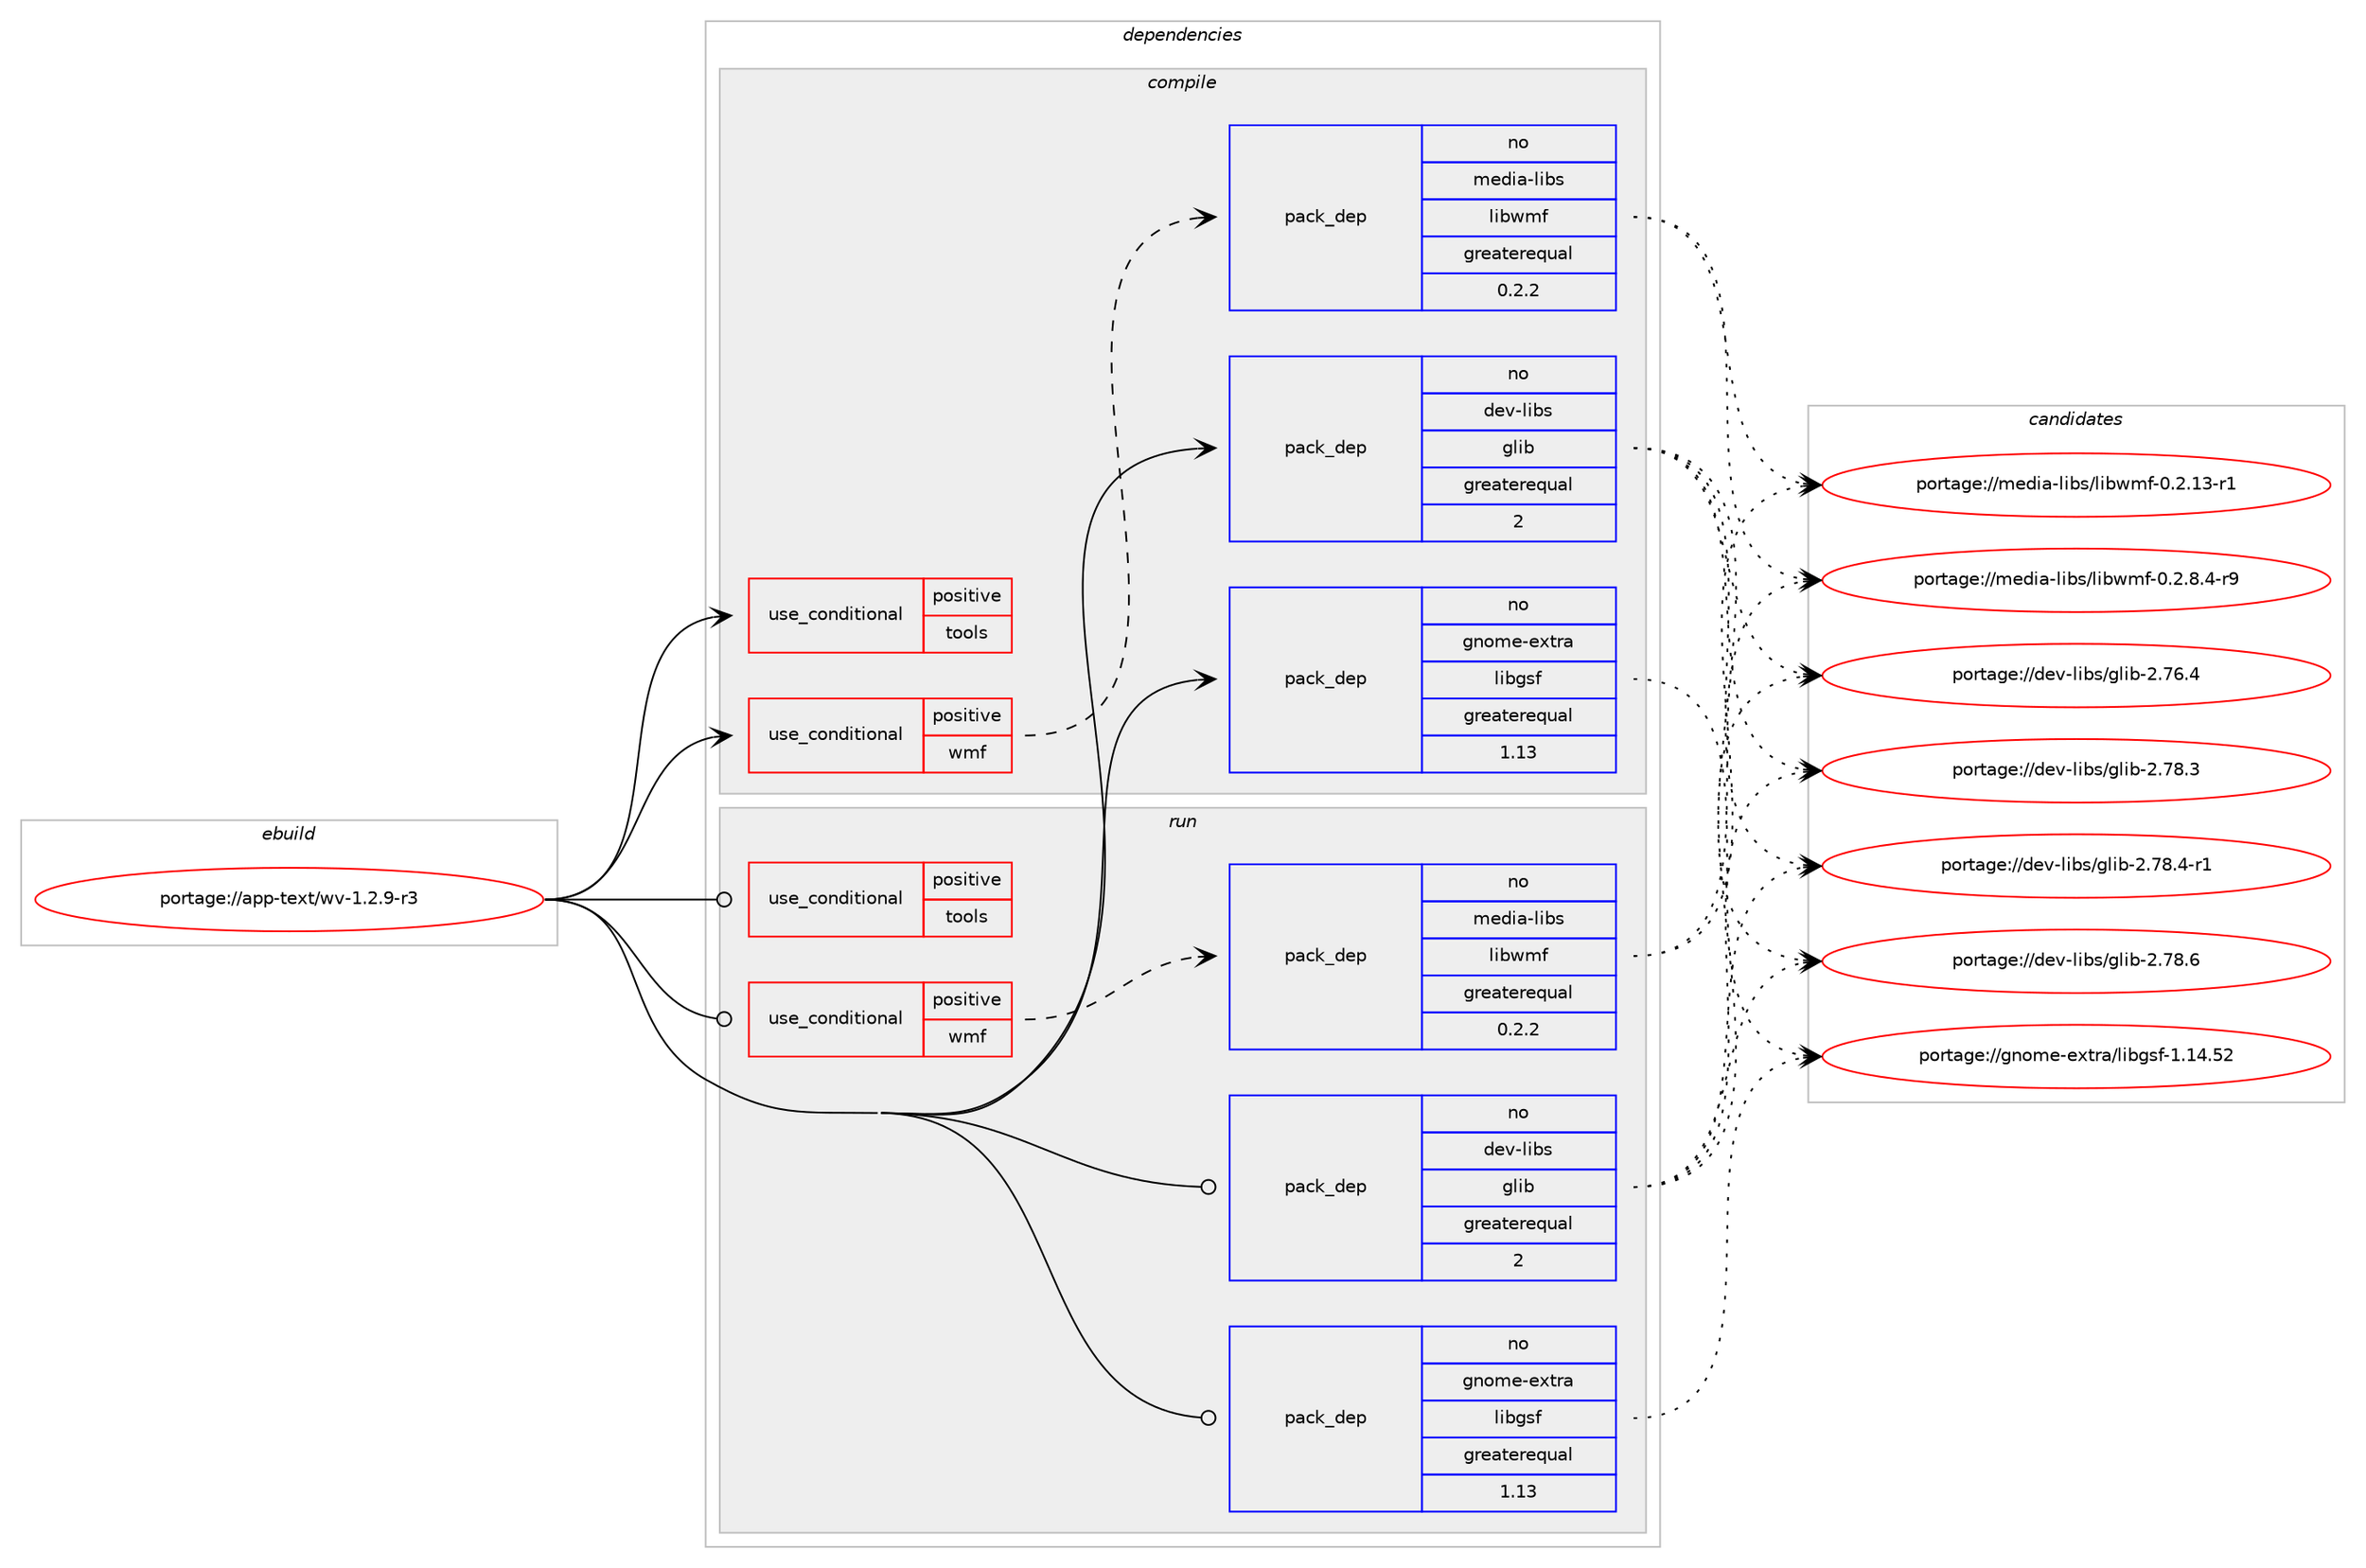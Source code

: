 digraph prolog {

# *************
# Graph options
# *************

newrank=true;
concentrate=true;
compound=true;
graph [rankdir=LR,fontname=Helvetica,fontsize=10,ranksep=1.5];#, ranksep=2.5, nodesep=0.2];
edge  [arrowhead=vee];
node  [fontname=Helvetica,fontsize=10];

# **********
# The ebuild
# **********

subgraph cluster_leftcol {
color=gray;
rank=same;
label=<<i>ebuild</i>>;
id [label="portage://app-text/wv-1.2.9-r3", color=red, width=4, href="../app-text/wv-1.2.9-r3.svg"];
}

# ****************
# The dependencies
# ****************

subgraph cluster_midcol {
color=gray;
label=<<i>dependencies</i>>;
subgraph cluster_compile {
fillcolor="#eeeeee";
style=filled;
label=<<i>compile</i>>;
subgraph cond15794 {
dependency27147 [label=<<TABLE BORDER="0" CELLBORDER="1" CELLSPACING="0" CELLPADDING="4"><TR><TD ROWSPAN="3" CELLPADDING="10">use_conditional</TD></TR><TR><TD>positive</TD></TR><TR><TD>tools</TD></TR></TABLE>>, shape=none, color=red];
# *** BEGIN UNKNOWN DEPENDENCY TYPE (TODO) ***
# dependency27147 -> package_dependency(portage://app-text/wv-1.2.9-r3,install,no,app-text,texlive-core,none,[,,],[],[])
# *** END UNKNOWN DEPENDENCY TYPE (TODO) ***

# *** BEGIN UNKNOWN DEPENDENCY TYPE (TODO) ***
# dependency27147 -> package_dependency(portage://app-text/wv-1.2.9-r3,install,no,dev-texlive,texlive-latex,none,[,,],[],[])
# *** END UNKNOWN DEPENDENCY TYPE (TODO) ***

}
id:e -> dependency27147:w [weight=20,style="solid",arrowhead="vee"];
subgraph cond15795 {
dependency27148 [label=<<TABLE BORDER="0" CELLBORDER="1" CELLSPACING="0" CELLPADDING="4"><TR><TD ROWSPAN="3" CELLPADDING="10">use_conditional</TD></TR><TR><TD>positive</TD></TR><TR><TD>wmf</TD></TR></TABLE>>, shape=none, color=red];
subgraph pack10867 {
dependency27149 [label=<<TABLE BORDER="0" CELLBORDER="1" CELLSPACING="0" CELLPADDING="4" WIDTH="220"><TR><TD ROWSPAN="6" CELLPADDING="30">pack_dep</TD></TR><TR><TD WIDTH="110">no</TD></TR><TR><TD>media-libs</TD></TR><TR><TD>libwmf</TD></TR><TR><TD>greaterequal</TD></TR><TR><TD>0.2.2</TD></TR></TABLE>>, shape=none, color=blue];
}
dependency27148:e -> dependency27149:w [weight=20,style="dashed",arrowhead="vee"];
}
id:e -> dependency27148:w [weight=20,style="solid",arrowhead="vee"];
subgraph pack10868 {
dependency27150 [label=<<TABLE BORDER="0" CELLBORDER="1" CELLSPACING="0" CELLPADDING="4" WIDTH="220"><TR><TD ROWSPAN="6" CELLPADDING="30">pack_dep</TD></TR><TR><TD WIDTH="110">no</TD></TR><TR><TD>dev-libs</TD></TR><TR><TD>glib</TD></TR><TR><TD>greaterequal</TD></TR><TR><TD>2</TD></TR></TABLE>>, shape=none, color=blue];
}
id:e -> dependency27150:w [weight=20,style="solid",arrowhead="vee"];
# *** BEGIN UNKNOWN DEPENDENCY TYPE (TODO) ***
# id -> package_dependency(portage://app-text/wv-1.2.9-r3,install,no,dev-libs,libxml2,none,[,,],[slot(2)],[])
# *** END UNKNOWN DEPENDENCY TYPE (TODO) ***

subgraph pack10869 {
dependency27151 [label=<<TABLE BORDER="0" CELLBORDER="1" CELLSPACING="0" CELLPADDING="4" WIDTH="220"><TR><TD ROWSPAN="6" CELLPADDING="30">pack_dep</TD></TR><TR><TD WIDTH="110">no</TD></TR><TR><TD>gnome-extra</TD></TR><TR><TD>libgsf</TD></TR><TR><TD>greaterequal</TD></TR><TR><TD>1.13</TD></TR></TABLE>>, shape=none, color=blue];
}
id:e -> dependency27151:w [weight=20,style="solid",arrowhead="vee"];
# *** BEGIN UNKNOWN DEPENDENCY TYPE (TODO) ***
# id -> package_dependency(portage://app-text/wv-1.2.9-r3,install,no,media-libs,libpng,none,[,,],[slot(0),equal],[])
# *** END UNKNOWN DEPENDENCY TYPE (TODO) ***

# *** BEGIN UNKNOWN DEPENDENCY TYPE (TODO) ***
# id -> package_dependency(portage://app-text/wv-1.2.9-r3,install,no,sys-libs,zlib,none,[,,],[],[])
# *** END UNKNOWN DEPENDENCY TYPE (TODO) ***

}
subgraph cluster_compileandrun {
fillcolor="#eeeeee";
style=filled;
label=<<i>compile and run</i>>;
}
subgraph cluster_run {
fillcolor="#eeeeee";
style=filled;
label=<<i>run</i>>;
subgraph cond15796 {
dependency27152 [label=<<TABLE BORDER="0" CELLBORDER="1" CELLSPACING="0" CELLPADDING="4"><TR><TD ROWSPAN="3" CELLPADDING="10">use_conditional</TD></TR><TR><TD>positive</TD></TR><TR><TD>tools</TD></TR></TABLE>>, shape=none, color=red];
# *** BEGIN UNKNOWN DEPENDENCY TYPE (TODO) ***
# dependency27152 -> package_dependency(portage://app-text/wv-1.2.9-r3,run,no,app-text,texlive-core,none,[,,],[],[])
# *** END UNKNOWN DEPENDENCY TYPE (TODO) ***

# *** BEGIN UNKNOWN DEPENDENCY TYPE (TODO) ***
# dependency27152 -> package_dependency(portage://app-text/wv-1.2.9-r3,run,no,dev-texlive,texlive-latex,none,[,,],[],[])
# *** END UNKNOWN DEPENDENCY TYPE (TODO) ***

}
id:e -> dependency27152:w [weight=20,style="solid",arrowhead="odot"];
subgraph cond15797 {
dependency27153 [label=<<TABLE BORDER="0" CELLBORDER="1" CELLSPACING="0" CELLPADDING="4"><TR><TD ROWSPAN="3" CELLPADDING="10">use_conditional</TD></TR><TR><TD>positive</TD></TR><TR><TD>wmf</TD></TR></TABLE>>, shape=none, color=red];
subgraph pack10870 {
dependency27154 [label=<<TABLE BORDER="0" CELLBORDER="1" CELLSPACING="0" CELLPADDING="4" WIDTH="220"><TR><TD ROWSPAN="6" CELLPADDING="30">pack_dep</TD></TR><TR><TD WIDTH="110">no</TD></TR><TR><TD>media-libs</TD></TR><TR><TD>libwmf</TD></TR><TR><TD>greaterequal</TD></TR><TR><TD>0.2.2</TD></TR></TABLE>>, shape=none, color=blue];
}
dependency27153:e -> dependency27154:w [weight=20,style="dashed",arrowhead="vee"];
}
id:e -> dependency27153:w [weight=20,style="solid",arrowhead="odot"];
subgraph pack10871 {
dependency27155 [label=<<TABLE BORDER="0" CELLBORDER="1" CELLSPACING="0" CELLPADDING="4" WIDTH="220"><TR><TD ROWSPAN="6" CELLPADDING="30">pack_dep</TD></TR><TR><TD WIDTH="110">no</TD></TR><TR><TD>dev-libs</TD></TR><TR><TD>glib</TD></TR><TR><TD>greaterequal</TD></TR><TR><TD>2</TD></TR></TABLE>>, shape=none, color=blue];
}
id:e -> dependency27155:w [weight=20,style="solid",arrowhead="odot"];
# *** BEGIN UNKNOWN DEPENDENCY TYPE (TODO) ***
# id -> package_dependency(portage://app-text/wv-1.2.9-r3,run,no,dev-libs,libxml2,none,[,,],[slot(2)],[])
# *** END UNKNOWN DEPENDENCY TYPE (TODO) ***

subgraph pack10872 {
dependency27156 [label=<<TABLE BORDER="0" CELLBORDER="1" CELLSPACING="0" CELLPADDING="4" WIDTH="220"><TR><TD ROWSPAN="6" CELLPADDING="30">pack_dep</TD></TR><TR><TD WIDTH="110">no</TD></TR><TR><TD>gnome-extra</TD></TR><TR><TD>libgsf</TD></TR><TR><TD>greaterequal</TD></TR><TR><TD>1.13</TD></TR></TABLE>>, shape=none, color=blue];
}
id:e -> dependency27156:w [weight=20,style="solid",arrowhead="odot"];
# *** BEGIN UNKNOWN DEPENDENCY TYPE (TODO) ***
# id -> package_dependency(portage://app-text/wv-1.2.9-r3,run,no,media-libs,libpng,none,[,,],[slot(0),equal],[])
# *** END UNKNOWN DEPENDENCY TYPE (TODO) ***

# *** BEGIN UNKNOWN DEPENDENCY TYPE (TODO) ***
# id -> package_dependency(portage://app-text/wv-1.2.9-r3,run,no,sys-libs,zlib,none,[,,],[],[])
# *** END UNKNOWN DEPENDENCY TYPE (TODO) ***

}
}

# **************
# The candidates
# **************

subgraph cluster_choices {
rank=same;
color=gray;
label=<<i>candidates</i>>;

subgraph choice10867 {
color=black;
nodesep=1;
choice1091011001059745108105981154710810598119109102454846504649514511449 [label="portage://media-libs/libwmf-0.2.13-r1", color=red, width=4,href="../media-libs/libwmf-0.2.13-r1.svg"];
choice109101100105974510810598115471081059811910910245484650465646524511457 [label="portage://media-libs/libwmf-0.2.8.4-r9", color=red, width=4,href="../media-libs/libwmf-0.2.8.4-r9.svg"];
dependency27149:e -> choice1091011001059745108105981154710810598119109102454846504649514511449:w [style=dotted,weight="100"];
dependency27149:e -> choice109101100105974510810598115471081059811910910245484650465646524511457:w [style=dotted,weight="100"];
}
subgraph choice10868 {
color=black;
nodesep=1;
choice1001011184510810598115471031081059845504655544652 [label="portage://dev-libs/glib-2.76.4", color=red, width=4,href="../dev-libs/glib-2.76.4.svg"];
choice1001011184510810598115471031081059845504655564651 [label="portage://dev-libs/glib-2.78.3", color=red, width=4,href="../dev-libs/glib-2.78.3.svg"];
choice10010111845108105981154710310810598455046555646524511449 [label="portage://dev-libs/glib-2.78.4-r1", color=red, width=4,href="../dev-libs/glib-2.78.4-r1.svg"];
choice1001011184510810598115471031081059845504655564654 [label="portage://dev-libs/glib-2.78.6", color=red, width=4,href="../dev-libs/glib-2.78.6.svg"];
dependency27150:e -> choice1001011184510810598115471031081059845504655544652:w [style=dotted,weight="100"];
dependency27150:e -> choice1001011184510810598115471031081059845504655564651:w [style=dotted,weight="100"];
dependency27150:e -> choice10010111845108105981154710310810598455046555646524511449:w [style=dotted,weight="100"];
dependency27150:e -> choice1001011184510810598115471031081059845504655564654:w [style=dotted,weight="100"];
}
subgraph choice10869 {
color=black;
nodesep=1;
choice103110111109101451011201161149747108105981031151024549464952465350 [label="portage://gnome-extra/libgsf-1.14.52", color=red, width=4,href="../gnome-extra/libgsf-1.14.52.svg"];
dependency27151:e -> choice103110111109101451011201161149747108105981031151024549464952465350:w [style=dotted,weight="100"];
}
subgraph choice10870 {
color=black;
nodesep=1;
choice1091011001059745108105981154710810598119109102454846504649514511449 [label="portage://media-libs/libwmf-0.2.13-r1", color=red, width=4,href="../media-libs/libwmf-0.2.13-r1.svg"];
choice109101100105974510810598115471081059811910910245484650465646524511457 [label="portage://media-libs/libwmf-0.2.8.4-r9", color=red, width=4,href="../media-libs/libwmf-0.2.8.4-r9.svg"];
dependency27154:e -> choice1091011001059745108105981154710810598119109102454846504649514511449:w [style=dotted,weight="100"];
dependency27154:e -> choice109101100105974510810598115471081059811910910245484650465646524511457:w [style=dotted,weight="100"];
}
subgraph choice10871 {
color=black;
nodesep=1;
choice1001011184510810598115471031081059845504655544652 [label="portage://dev-libs/glib-2.76.4", color=red, width=4,href="../dev-libs/glib-2.76.4.svg"];
choice1001011184510810598115471031081059845504655564651 [label="portage://dev-libs/glib-2.78.3", color=red, width=4,href="../dev-libs/glib-2.78.3.svg"];
choice10010111845108105981154710310810598455046555646524511449 [label="portage://dev-libs/glib-2.78.4-r1", color=red, width=4,href="../dev-libs/glib-2.78.4-r1.svg"];
choice1001011184510810598115471031081059845504655564654 [label="portage://dev-libs/glib-2.78.6", color=red, width=4,href="../dev-libs/glib-2.78.6.svg"];
dependency27155:e -> choice1001011184510810598115471031081059845504655544652:w [style=dotted,weight="100"];
dependency27155:e -> choice1001011184510810598115471031081059845504655564651:w [style=dotted,weight="100"];
dependency27155:e -> choice10010111845108105981154710310810598455046555646524511449:w [style=dotted,weight="100"];
dependency27155:e -> choice1001011184510810598115471031081059845504655564654:w [style=dotted,weight="100"];
}
subgraph choice10872 {
color=black;
nodesep=1;
choice103110111109101451011201161149747108105981031151024549464952465350 [label="portage://gnome-extra/libgsf-1.14.52", color=red, width=4,href="../gnome-extra/libgsf-1.14.52.svg"];
dependency27156:e -> choice103110111109101451011201161149747108105981031151024549464952465350:w [style=dotted,weight="100"];
}
}

}

